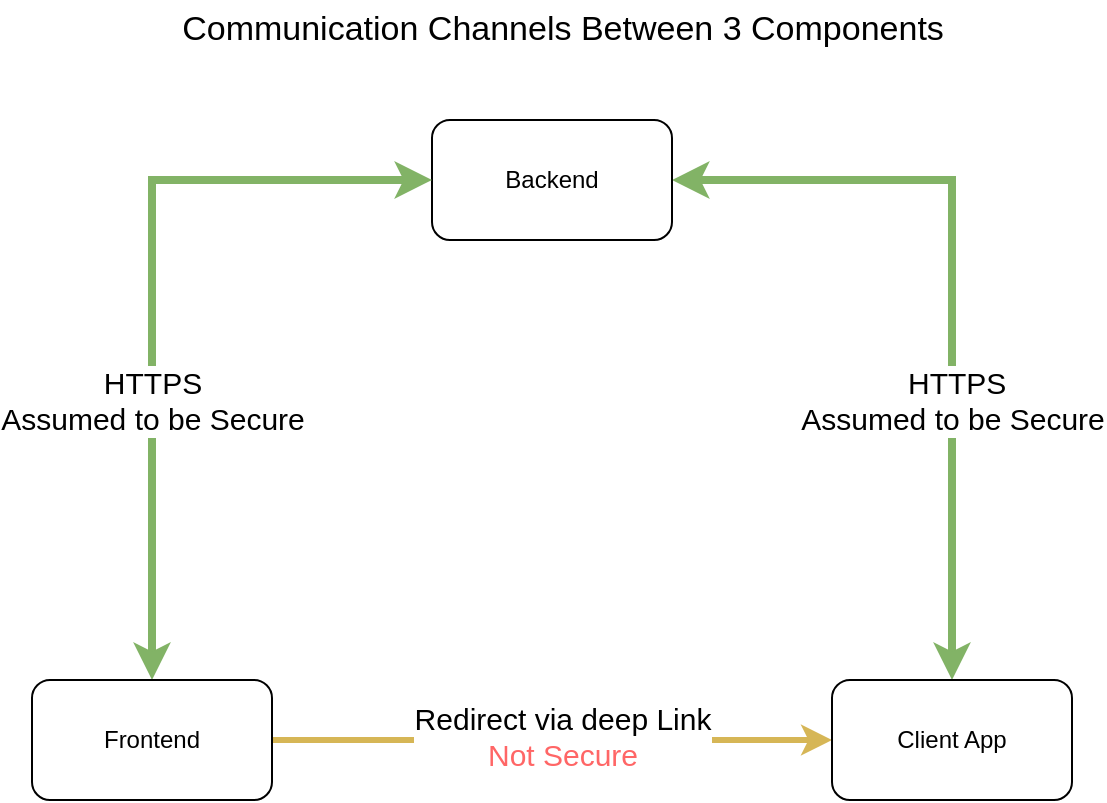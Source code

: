 <mxfile version="23.1.4" type="github" pages="2">
  <diagram name="Communication Channels Between 3 Components" id="nnoKSU5elDV7BOvncyM5">
    <mxGraphModel dx="879" dy="581" grid="1" gridSize="10" guides="1" tooltips="1" connect="1" arrows="1" fold="1" page="1" pageScale="1" pageWidth="850" pageHeight="1100" math="0" shadow="0">
      <root>
        <mxCell id="0" />
        <mxCell id="1" parent="0" />
        <mxCell id="rska8mH-34ltOQw2Erae-7" style="edgeStyle=orthogonalEdgeStyle;rounded=0;orthogonalLoop=1;jettySize=auto;html=1;entryX=0.5;entryY=0;entryDx=0;entryDy=0;fillColor=#d5e8d4;strokeColor=#82b366;strokeWidth=4;startArrow=classic;startFill=1;" parent="1" source="rska8mH-34ltOQw2Erae-2" target="rska8mH-34ltOQw2Erae-4" edge="1">
          <mxGeometry relative="1" as="geometry" />
        </mxCell>
        <mxCell id="rska8mH-34ltOQw2Erae-10" value="&amp;nbsp;HTTPS&lt;br style=&quot;font-size: 15px;&quot;&gt;Assumed to be Secure" style="edgeLabel;html=1;align=center;verticalAlign=middle;resizable=0;points=[];fontSize=15;labelBorderColor=none;" parent="rska8mH-34ltOQw2Erae-7" vertex="1" connectable="0">
          <mxGeometry x="0.226" y="-3" relative="1" as="geometry">
            <mxPoint x="3" y="11" as="offset" />
          </mxGeometry>
        </mxCell>
        <mxCell id="rska8mH-34ltOQw2Erae-2" value="Backend" style="rounded=1;whiteSpace=wrap;html=1;" parent="1" vertex="1">
          <mxGeometry x="360" y="160" width="120" height="60" as="geometry" />
        </mxCell>
        <mxCell id="rska8mH-34ltOQw2Erae-6" style="edgeStyle=orthogonalEdgeStyle;rounded=0;orthogonalLoop=1;jettySize=auto;html=1;entryX=0;entryY=0.5;entryDx=0;entryDy=0;exitX=0.5;exitY=0;exitDx=0;exitDy=0;fillColor=#d5e8d4;strokeColor=#82b366;strokeWidth=4;startArrow=classic;startFill=1;" parent="1" source="rska8mH-34ltOQw2Erae-3" target="rska8mH-34ltOQw2Erae-2" edge="1">
          <mxGeometry relative="1" as="geometry" />
        </mxCell>
        <mxCell id="rska8mH-34ltOQw2Erae-9" value="HTTPS&lt;br style=&quot;font-size: 15px;&quot;&gt;Assumed to be Secure" style="edgeLabel;html=1;align=center;verticalAlign=middle;resizable=0;points=[];fontSize=15;labelBorderColor=none;" parent="rska8mH-34ltOQw2Erae-6" vertex="1" connectable="0">
          <mxGeometry x="-0.19" y="1" relative="1" as="geometry">
            <mxPoint x="1" y="18" as="offset" />
          </mxGeometry>
        </mxCell>
        <mxCell id="rska8mH-34ltOQw2Erae-8" style="edgeStyle=orthogonalEdgeStyle;rounded=0;orthogonalLoop=1;jettySize=auto;html=1;exitX=1;exitY=0.5;exitDx=0;exitDy=0;entryX=0;entryY=0.5;entryDx=0;entryDy=0;strokeWidth=3;fillColor=#fff2cc;strokeColor=#d6b656;" parent="1" source="rska8mH-34ltOQw2Erae-3" target="rska8mH-34ltOQw2Erae-4" edge="1">
          <mxGeometry relative="1" as="geometry" />
        </mxCell>
        <mxCell id="rska8mH-34ltOQw2Erae-11" value="Redirect via deep Link&lt;br style=&quot;font-size: 15px;&quot;&gt;&lt;font color=&quot;#ff6666&quot;&gt;Not Secure&lt;/font&gt;" style="edgeLabel;html=1;align=center;verticalAlign=middle;resizable=0;points=[];fontSize=15;labelBorderColor=none;" parent="rska8mH-34ltOQw2Erae-8" vertex="1" connectable="0">
          <mxGeometry x="-0.171" y="2" relative="1" as="geometry">
            <mxPoint x="29" as="offset" />
          </mxGeometry>
        </mxCell>
        <mxCell id="rska8mH-34ltOQw2Erae-3" value="Frontend" style="rounded=1;whiteSpace=wrap;html=1;" parent="1" vertex="1">
          <mxGeometry x="160" y="440" width="120" height="60" as="geometry" />
        </mxCell>
        <mxCell id="rska8mH-34ltOQw2Erae-4" value="Client App" style="rounded=1;whiteSpace=wrap;html=1;" parent="1" vertex="1">
          <mxGeometry x="560" y="440" width="120" height="60" as="geometry" />
        </mxCell>
        <mxCell id="rska8mH-34ltOQw2Erae-12" value="Communication Channels Between 3 Components" style="text;html=1;align=center;verticalAlign=middle;resizable=0;points=[];autosize=1;strokeColor=none;fillColor=none;fontSize=17;" parent="1" vertex="1">
          <mxGeometry x="225" y="100" width="400" height="30" as="geometry" />
        </mxCell>
      </root>
    </mxGraphModel>
  </diagram>
  <diagram id="jJ-SaXSjdAjkRgCQ0a47" name="Malicious App on Device">
    <mxGraphModel dx="1187" dy="785" grid="1" gridSize="10" guides="1" tooltips="1" connect="1" arrows="1" fold="1" page="1" pageScale="1" pageWidth="850" pageHeight="1100" math="0" shadow="0">
      <root>
        <mxCell id="0" />
        <mxCell id="1" parent="0" />
        <mxCell id="5Q9it6vGgMXhBC5p38Wy-11" value="" style="rounded=0;whiteSpace=wrap;html=1;fillColor=#dae8fc;dashed=1;strokeColor=#6c8ebf;" vertex="1" parent="1">
          <mxGeometry x="145" y="400" width="550" height="260" as="geometry" />
        </mxCell>
        <mxCell id="5Q9it6vGgMXhBC5p38Wy-1" style="edgeStyle=orthogonalEdgeStyle;rounded=0;orthogonalLoop=1;jettySize=auto;html=1;entryX=0.5;entryY=0;entryDx=0;entryDy=0;fillColor=#d5e8d4;strokeColor=#82b366;strokeWidth=4;startArrow=classic;startFill=1;" edge="1" parent="1" source="5Q9it6vGgMXhBC5p38Wy-3" target="5Q9it6vGgMXhBC5p38Wy-9">
          <mxGeometry relative="1" as="geometry" />
        </mxCell>
        <mxCell id="5Q9it6vGgMXhBC5p38Wy-2" value="&amp;nbsp;HTTPS&lt;br style=&quot;font-size: 15px;&quot;&gt;Assumed to be Secure" style="edgeLabel;html=1;align=center;verticalAlign=middle;resizable=0;points=[];fontSize=15;labelBorderColor=none;" vertex="1" connectable="0" parent="5Q9it6vGgMXhBC5p38Wy-1">
          <mxGeometry x="0.226" y="-3" relative="1" as="geometry">
            <mxPoint x="3" y="11" as="offset" />
          </mxGeometry>
        </mxCell>
        <mxCell id="5Q9it6vGgMXhBC5p38Wy-3" value="Backend" style="rounded=1;whiteSpace=wrap;html=1;" vertex="1" parent="1">
          <mxGeometry x="360" y="160" width="120" height="60" as="geometry" />
        </mxCell>
        <mxCell id="5Q9it6vGgMXhBC5p38Wy-4" style="edgeStyle=orthogonalEdgeStyle;rounded=0;orthogonalLoop=1;jettySize=auto;html=1;entryX=0;entryY=0.5;entryDx=0;entryDy=0;exitX=0.5;exitY=0;exitDx=0;exitDy=0;fillColor=#d5e8d4;strokeColor=#82b366;strokeWidth=4;startArrow=classic;startFill=1;" edge="1" parent="1" source="5Q9it6vGgMXhBC5p38Wy-8" target="5Q9it6vGgMXhBC5p38Wy-3">
          <mxGeometry relative="1" as="geometry" />
        </mxCell>
        <mxCell id="5Q9it6vGgMXhBC5p38Wy-5" value="HTTPS&lt;br style=&quot;font-size: 15px;&quot;&gt;Assumed to be Secure" style="edgeLabel;html=1;align=center;verticalAlign=middle;resizable=0;points=[];fontSize=15;labelBorderColor=none;" vertex="1" connectable="0" parent="5Q9it6vGgMXhBC5p38Wy-4">
          <mxGeometry x="-0.19" y="1" relative="1" as="geometry">
            <mxPoint x="1" y="18" as="offset" />
          </mxGeometry>
        </mxCell>
        <mxCell id="5Q9it6vGgMXhBC5p38Wy-6" style="edgeStyle=orthogonalEdgeStyle;rounded=0;orthogonalLoop=1;jettySize=auto;html=1;exitX=1;exitY=0.5;exitDx=0;exitDy=0;entryX=0;entryY=0.5;entryDx=0;entryDy=0;strokeWidth=3;fillColor=#fff2cc;strokeColor=#d6b656;" edge="1" parent="1" source="5Q9it6vGgMXhBC5p38Wy-8" target="5Q9it6vGgMXhBC5p38Wy-9">
          <mxGeometry relative="1" as="geometry" />
        </mxCell>
        <mxCell id="5Q9it6vGgMXhBC5p38Wy-7" value="Pass info by redirecting to&amp;nbsp;&lt;br&gt;an app deep Link&lt;br style=&quot;font-size: 15px;&quot;&gt;&lt;font color=&quot;#ff6666&quot;&gt;Not Secure&lt;/font&gt;" style="edgeLabel;html=1;align=center;verticalAlign=middle;resizable=0;points=[];fontSize=15;labelBorderColor=none;" vertex="1" connectable="0" parent="5Q9it6vGgMXhBC5p38Wy-6">
          <mxGeometry x="-0.171" y="2" relative="1" as="geometry">
            <mxPoint x="29" as="offset" />
          </mxGeometry>
        </mxCell>
        <mxCell id="5Q9it6vGgMXhBC5p38Wy-14" style="edgeStyle=orthogonalEdgeStyle;rounded=0;orthogonalLoop=1;jettySize=auto;html=1;exitX=0.5;exitY=1;exitDx=0;exitDy=0;entryX=0;entryY=0.5;entryDx=0;entryDy=0;fillColor=#f8cecc;strokeColor=#b85450;strokeWidth=3;" edge="1" parent="1" source="5Q9it6vGgMXhBC5p38Wy-8" target="5Q9it6vGgMXhBC5p38Wy-12">
          <mxGeometry relative="1" as="geometry" />
        </mxCell>
        <mxCell id="5Q9it6vGgMXhBC5p38Wy-16" value="If Malicious App also register the &lt;br&gt;same deep link schema, the redirection&lt;br&gt;&amp;nbsp;can land on malicious app. So any&lt;br&gt;&amp;nbsp;info passed via deep link redirection should &lt;br&gt;not be sensitive/secretive." style="edgeLabel;html=1;align=center;verticalAlign=middle;resizable=0;points=[];" vertex="1" connectable="0" parent="5Q9it6vGgMXhBC5p38Wy-14">
          <mxGeometry x="0.019" y="-2" relative="1" as="geometry">
            <mxPoint as="offset" />
          </mxGeometry>
        </mxCell>
        <mxCell id="5Q9it6vGgMXhBC5p38Wy-8" value="Frontend" style="rounded=1;whiteSpace=wrap;html=1;" vertex="1" parent="1">
          <mxGeometry x="160" y="440" width="120" height="60" as="geometry" />
        </mxCell>
        <mxCell id="5Q9it6vGgMXhBC5p38Wy-9" value="Client App" style="rounded=1;whiteSpace=wrap;html=1;" vertex="1" parent="1">
          <mxGeometry x="560" y="440" width="120" height="60" as="geometry" />
        </mxCell>
        <mxCell id="5Q9it6vGgMXhBC5p38Wy-10" value="URL Scheme Hijacking on Device" style="text;html=1;align=center;verticalAlign=middle;resizable=0;points=[];autosize=1;strokeColor=none;fillColor=none;fontSize=17;" vertex="1" parent="1">
          <mxGeometry x="280" y="120" width="280" height="30" as="geometry" />
        </mxCell>
        <mxCell id="5Q9it6vGgMXhBC5p38Wy-12" value="Malicious App" style="rounded=1;whiteSpace=wrap;html=1;" vertex="1" parent="1">
          <mxGeometry x="560" y="560" width="120" height="60" as="geometry" />
        </mxCell>
        <mxCell id="5Q9it6vGgMXhBC5p38Wy-17" value="Device" style="text;html=1;align=center;verticalAlign=middle;whiteSpace=wrap;rounded=0;fillColor=#dae8fc;strokeColor=#6c8ebf;" vertex="1" parent="1">
          <mxGeometry x="390" y="370" width="60" height="30" as="geometry" />
        </mxCell>
      </root>
    </mxGraphModel>
  </diagram>
</mxfile>
